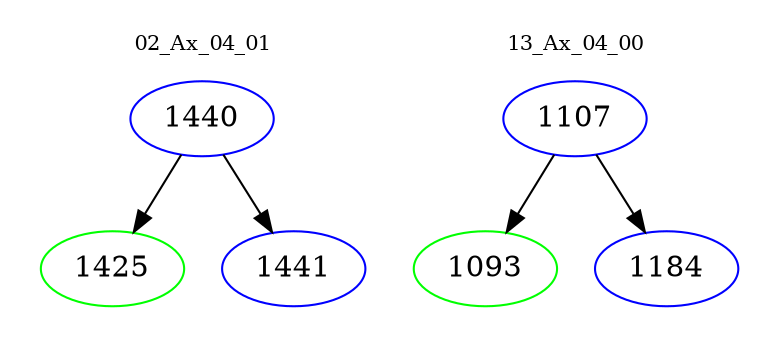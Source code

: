 digraph{
subgraph cluster_0 {
color = white
label = "02_Ax_04_01";
fontsize=10;
T0_1440 [label="1440", color="blue"]
T0_1440 -> T0_1425 [color="black"]
T0_1425 [label="1425", color="green"]
T0_1440 -> T0_1441 [color="black"]
T0_1441 [label="1441", color="blue"]
}
subgraph cluster_1 {
color = white
label = "13_Ax_04_00";
fontsize=10;
T1_1107 [label="1107", color="blue"]
T1_1107 -> T1_1093 [color="black"]
T1_1093 [label="1093", color="green"]
T1_1107 -> T1_1184 [color="black"]
T1_1184 [label="1184", color="blue"]
}
}
